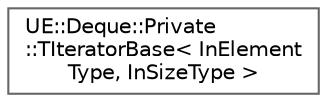 digraph "Graphical Class Hierarchy"
{
 // INTERACTIVE_SVG=YES
 // LATEX_PDF_SIZE
  bgcolor="transparent";
  edge [fontname=Helvetica,fontsize=10,labelfontname=Helvetica,labelfontsize=10];
  node [fontname=Helvetica,fontsize=10,shape=box,height=0.2,width=0.4];
  rankdir="LR";
  Node0 [id="Node000000",label="UE::Deque::Private\l::TIteratorBase\< InElement\lType, InSizeType \>",height=0.2,width=0.4,color="grey40", fillcolor="white", style="filled",URL="$d6/de2/classUE_1_1Deque_1_1Private_1_1TIteratorBase.html",tooltip="TDeque iterator class."];
}
